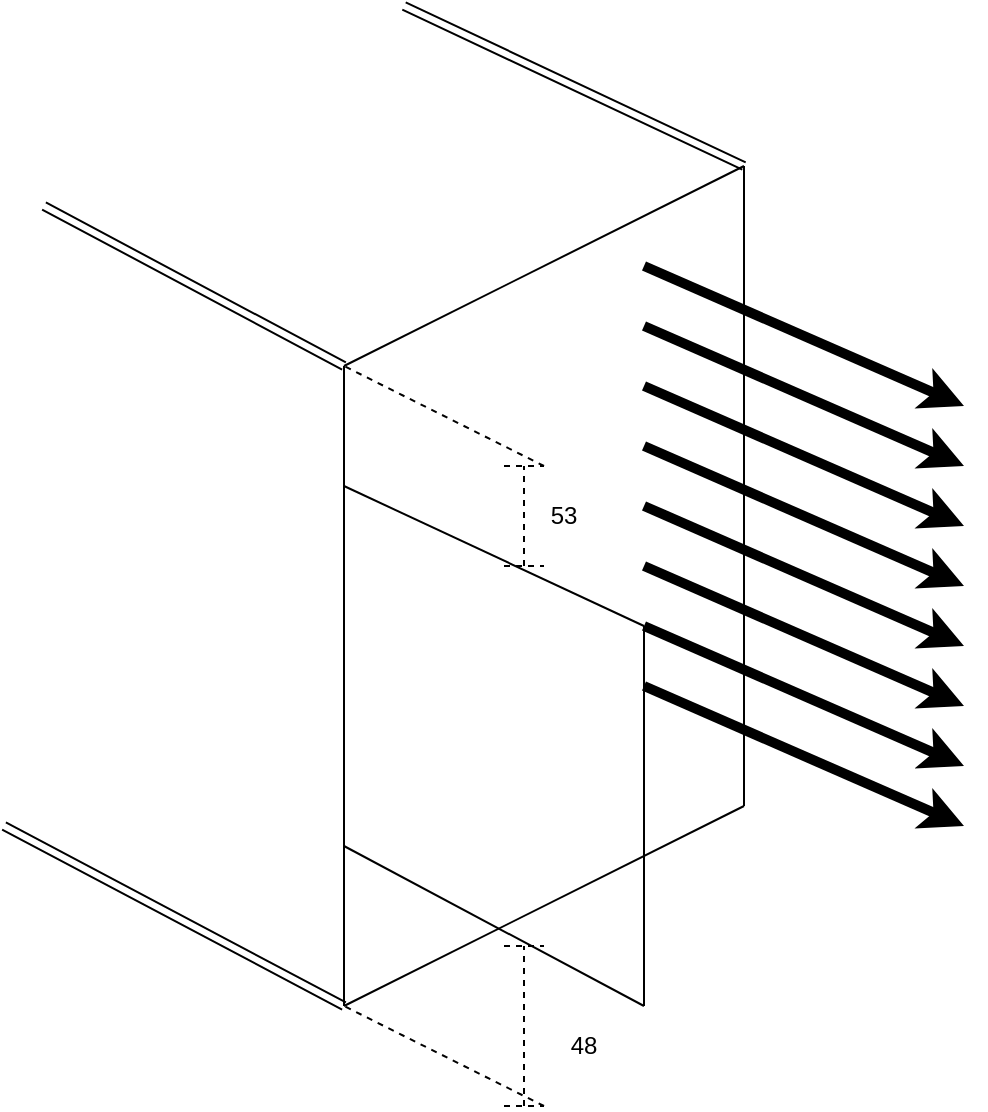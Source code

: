 <mxGraphModel dx="827" dy="0" grid="1" gridSize="10" guides="1" tooltips="1" connect="1" arrows="1" fold="1" page="1" pageScale="1" pageWidth="827" pageHeight="1169" background="#ffffff"><root><mxCell id="0"/><mxCell id="1" parent="0"/><mxCell id="2" value="" style="endArrow=none;html=1;" edge="1" parent="1"><mxGeometry width="50" height="50" relative="1" as="geometry"><mxPoint x="140" y="230" as="sourcePoint"/><mxPoint x="340" y="130" as="targetPoint"/></mxGeometry></mxCell><mxCell id="3" value="" style="endArrow=none;html=1;" edge="1" parent="1"><mxGeometry width="50" height="50" relative="1" as="geometry"><mxPoint x="140" y="550" as="sourcePoint"/><mxPoint x="140" y="230" as="targetPoint"/></mxGeometry></mxCell><mxCell id="5" value="" style="endArrow=none;html=1;" edge="1" parent="1"><mxGeometry width="50" height="50" relative="1" as="geometry"><mxPoint x="340" y="450" as="sourcePoint"/><mxPoint x="340" y="130" as="targetPoint"/></mxGeometry></mxCell><mxCell id="7" value="" style="endArrow=none;html=1;" edge="1" parent="1"><mxGeometry width="50" height="50" relative="1" as="geometry"><mxPoint x="140" y="550" as="sourcePoint"/><mxPoint x="340" y="450" as="targetPoint"/></mxGeometry></mxCell><mxCell id="8" value="" style="shape=link;html=1;jettySize=auto;orthogonalLoop=1;" edge="1" parent="1"><mxGeometry width="50" height="50" relative="1" as="geometry"><mxPoint x="-10" y="150" as="sourcePoint"/><mxPoint x="140" y="230" as="targetPoint"/></mxGeometry></mxCell><mxCell id="9" value="" style="shape=link;html=1;jettySize=auto;orthogonalLoop=1;" edge="1" parent="1"><mxGeometry width="50" height="50" relative="1" as="geometry"><mxPoint x="170" y="50" as="sourcePoint"/><mxPoint x="340" y="130" as="targetPoint"/></mxGeometry></mxCell><mxCell id="10" value="" style="shape=link;html=1;jettySize=auto;orthogonalLoop=1;" edge="1" parent="1"><mxGeometry width="50" height="50" relative="1" as="geometry"><mxPoint x="-30" y="460" as="sourcePoint"/><mxPoint x="140" y="550" as="targetPoint"/></mxGeometry></mxCell><mxCell id="11" value="" style="endArrow=classic;html=1;strokeWidth=5;" edge="1" parent="1"><mxGeometry width="50" height="50" relative="1" as="geometry"><mxPoint x="290" y="180" as="sourcePoint"/><mxPoint x="450" y="250" as="targetPoint"/></mxGeometry></mxCell><mxCell id="16" value="" style="endArrow=none;html=1;strokeWidth=1;" edge="1" parent="1"><mxGeometry width="50" height="50" relative="1" as="geometry"><mxPoint x="290" y="360" as="sourcePoint"/><mxPoint x="140" y="290" as="targetPoint"/></mxGeometry></mxCell><mxCell id="17" value="" style="endArrow=none;html=1;strokeWidth=1;" edge="1" parent="1"><mxGeometry width="50" height="50" relative="1" as="geometry"><mxPoint x="290" y="550" as="sourcePoint"/><mxPoint x="290" y="360" as="targetPoint"/></mxGeometry></mxCell><mxCell id="18" value="" style="endArrow=none;html=1;strokeWidth=1;" edge="1" parent="1"><mxGeometry width="50" height="50" relative="1" as="geometry"><mxPoint x="140" y="470" as="sourcePoint"/><mxPoint x="140" y="290" as="targetPoint"/></mxGeometry></mxCell><mxCell id="19" value="" style="endArrow=none;html=1;strokeWidth=1;" edge="1" parent="1"><mxGeometry width="50" height="50" relative="1" as="geometry"><mxPoint x="290" y="550" as="sourcePoint"/><mxPoint x="140" y="470" as="targetPoint"/></mxGeometry></mxCell><mxCell id="20" value="" style="endArrow=classic;strokeWidth=5;html=1;spacingTop=10;" edge="1" parent="1"><mxGeometry width="50" height="50" relative="1" as="geometry"><mxPoint x="290" y="210" as="sourcePoint"/><mxPoint x="450" y="280" as="targetPoint"/></mxGeometry></mxCell><mxCell id="22" value="" style="endArrow=classic;html=1;strokeWidth=5;" edge="1" parent="1"><mxGeometry width="50" height="50" relative="1" as="geometry"><mxPoint x="290" y="240" as="sourcePoint"/><mxPoint x="450" y="310" as="targetPoint"/></mxGeometry></mxCell><mxCell id="23" value="" style="endArrow=classic;strokeWidth=5;html=1;spacingTop=10;" edge="1" parent="1"><mxGeometry width="50" height="50" relative="1" as="geometry"><mxPoint x="290" y="270" as="sourcePoint"/><mxPoint x="450" y="340" as="targetPoint"/></mxGeometry></mxCell><mxCell id="24" value="" style="endArrow=classic;html=1;strokeWidth=5;" edge="1" parent="1"><mxGeometry width="50" height="50" relative="1" as="geometry"><mxPoint x="290" y="300" as="sourcePoint"/><mxPoint x="450" y="370" as="targetPoint"/></mxGeometry></mxCell><mxCell id="25" value="" style="endArrow=classic;strokeWidth=5;html=1;spacingTop=10;" edge="1" parent="1"><mxGeometry width="50" height="50" relative="1" as="geometry"><mxPoint x="290" y="330" as="sourcePoint"/><mxPoint x="450" y="400" as="targetPoint"/></mxGeometry></mxCell><mxCell id="26" value="" style="endArrow=classic;html=1;strokeWidth=5;" edge="1" parent="1"><mxGeometry width="50" height="50" relative="1" as="geometry"><mxPoint x="290" y="360" as="sourcePoint"/><mxPoint x="450" y="430" as="targetPoint"/></mxGeometry></mxCell><mxCell id="27" value="" style="endArrow=classic;strokeWidth=5;html=1;spacingTop=10;" edge="1" parent="1"><mxGeometry width="50" height="50" relative="1" as="geometry"><mxPoint x="290" y="390" as="sourcePoint"/><mxPoint x="450" y="460" as="targetPoint"/></mxGeometry></mxCell><mxCell id="28" value="" style="endArrow=none;dashed=1;html=1;strokeWidth=1;" edge="1" parent="1"><mxGeometry width="50" height="50" relative="1" as="geometry"><mxPoint x="240" y="280" as="sourcePoint"/><mxPoint x="140" y="230" as="targetPoint"/></mxGeometry></mxCell><mxCell id="29" value="" style="endArrow=none;dashed=1;html=1;strokeWidth=1;" edge="1" parent="1"><mxGeometry width="50" height="50" relative="1" as="geometry"><mxPoint x="240" y="600" as="sourcePoint"/><mxPoint x="140" y="550" as="targetPoint"/></mxGeometry></mxCell><mxCell id="38" value="" style="shape=crossbar;whiteSpace=wrap;html=1;rounded=1;direction=north;strokeColor=#000000;dashed=1;" vertex="1" parent="1"><mxGeometry x="220" y="520" width="20" height="80" as="geometry"/></mxCell><mxCell id="39" value="48" style="text;html=1;strokeColor=none;fillColor=none;align=center;verticalAlign=middle;whiteSpace=wrap;rounded=0;dashed=1;" vertex="1" parent="1"><mxGeometry x="240" y="560" width="40" height="20" as="geometry"/></mxCell><mxCell id="40" value="" style="shape=crossbar;whiteSpace=wrap;html=1;rounded=1;direction=north;strokeColor=#000000;dashed=1;" vertex="1" parent="1"><mxGeometry x="220" y="280" width="20" height="50" as="geometry"/></mxCell><mxCell id="41" value="53" style="text;html=1;strokeColor=none;fillColor=none;align=center;verticalAlign=middle;whiteSpace=wrap;rounded=0;dashed=1;" vertex="1" parent="1"><mxGeometry x="230" y="295" width="40" height="20" as="geometry"/></mxCell></root></mxGraphModel>